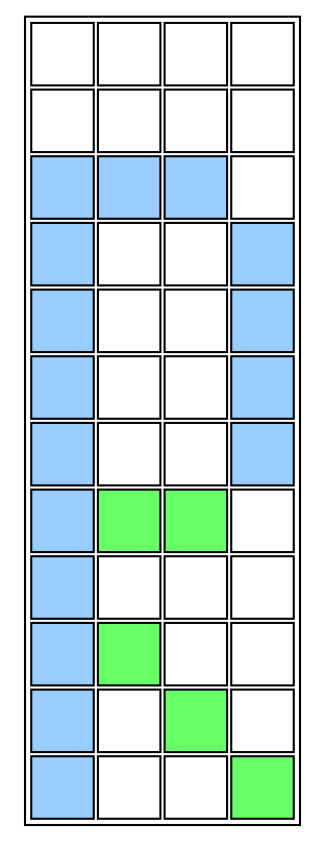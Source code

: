 digraph  imagen {
 node [shape=plaintext]; 
struct1 [label=< <TABLE border="1">
<TR>
<TD WIDTH="30" HEIGHT="30" BORDER="1" BGCOLOR=" #ffffff "></TD>
<TD WIDTH="30" HEIGHT="30" BORDER="1" BGCOLOR=" #ffffff "></TD>
<TD WIDTH="30" HEIGHT="30" BORDER="1" BGCOLOR=" #ffffff "></TD>
<TD WIDTH="30" HEIGHT="30" BORDER="1" BGCOLOR=" #ffffff "></TD>
</TR>
<TR>
<TD WIDTH="30" HEIGHT="30" BORDER="1" BGCOLOR=" #ffffff "></TD>
<TD WIDTH="30" HEIGHT="30" BORDER="1" BGCOLOR=" #ffffff "></TD>
<TD WIDTH="30" HEIGHT="30" BORDER="1" BGCOLOR=" #ffffff "></TD>
<TD WIDTH="30" HEIGHT="30" BORDER="1" BGCOLOR=" #ffffff "></TD>
</TR>
<TR>
<TD WIDTH="30" HEIGHT="30" BORDER="1" BGCOLOR=" #99CCFF "></TD>
<TD WIDTH="30" HEIGHT="30" BORDER="1" BGCOLOR=" #99CCFF "></TD>
<TD WIDTH="30" HEIGHT="30" BORDER="1" BGCOLOR=" #99CCFF "></TD>
<TD WIDTH="30" HEIGHT="30" BORDER="1" BGCOLOR=" #ffffff "></TD>
</TR>
<TR>
<TD WIDTH="30" HEIGHT="30" BORDER="1" BGCOLOR=" #99CCFF "></TD>
<TD WIDTH="30" HEIGHT="30" BORDER="1" BGCOLOR=" #ffffff "></TD>
<TD WIDTH="30" HEIGHT="30" BORDER="1" BGCOLOR=" #ffffff "></TD>
<TD WIDTH="30" HEIGHT="30" BORDER="1" BGCOLOR=" #99CCFF "></TD>
</TR>
<TR>
<TD WIDTH="30" HEIGHT="30" BORDER="1" BGCOLOR=" #99CCFF "></TD>
<TD WIDTH="30" HEIGHT="30" BORDER="1" BGCOLOR=" #ffffff "></TD>
<TD WIDTH="30" HEIGHT="30" BORDER="1" BGCOLOR=" #ffffff "></TD>
<TD WIDTH="30" HEIGHT="30" BORDER="1" BGCOLOR=" #99CCFF "></TD>
</TR>
<TR>
<TD WIDTH="30" HEIGHT="30" BORDER="1" BGCOLOR=" #99CCFF "></TD>
<TD WIDTH="30" HEIGHT="30" BORDER="1" BGCOLOR=" #ffffff "></TD>
<TD WIDTH="30" HEIGHT="30" BORDER="1" BGCOLOR=" #ffffff "></TD>
<TD WIDTH="30" HEIGHT="30" BORDER="1" BGCOLOR=" #99CCFF "></TD>
</TR>
<TR>
<TD WIDTH="30" HEIGHT="30" BORDER="1" BGCOLOR=" #99CCFF "></TD>
<TD WIDTH="30" HEIGHT="30" BORDER="1" BGCOLOR=" #ffffff "></TD>
<TD WIDTH="30" HEIGHT="30" BORDER="1" BGCOLOR=" #ffffff "></TD>
<TD WIDTH="30" HEIGHT="30" BORDER="1" BGCOLOR=" #99CCFF "></TD>
</TR>
<TR>
<TD WIDTH="30" HEIGHT="30" BORDER="1" BGCOLOR=" #99CCFF "></TD>
<TD WIDTH="30" HEIGHT="30" BORDER="1" BGCOLOR=" #66FF66 "></TD>
<TD WIDTH="30" HEIGHT="30" BORDER="1" BGCOLOR=" #66FF66 "></TD>
<TD WIDTH="30" HEIGHT="30" BORDER="1" BGCOLOR=" #ffffff "></TD>
</TR>
<TR>
<TD WIDTH="30" HEIGHT="30" BORDER="1" BGCOLOR=" #99CCFF "></TD>
<TD WIDTH="30" HEIGHT="30" BORDER="1" BGCOLOR=" #ffffff "></TD>
<TD WIDTH="30" HEIGHT="30" BORDER="1" BGCOLOR=" #ffffff "></TD>
<TD WIDTH="30" HEIGHT="30" BORDER="1" BGCOLOR=" #ffffff "></TD>
</TR>
<TR>
<TD WIDTH="30" HEIGHT="30" BORDER="1" BGCOLOR=" #99CCFF "></TD>
<TD WIDTH="30" HEIGHT="30" BORDER="1" BGCOLOR=" #66FF66 "></TD>
<TD WIDTH="30" HEIGHT="30" BORDER="1" BGCOLOR=" #ffffff "></TD>
<TD WIDTH="30" HEIGHT="30" BORDER="1" BGCOLOR=" #ffffff "></TD>
</TR>
<TR>
<TD WIDTH="30" HEIGHT="30" BORDER="1" BGCOLOR=" #99CCFF "></TD>
<TD WIDTH="30" HEIGHT="30" BORDER="1" BGCOLOR=" #ffffff "></TD>
<TD WIDTH="30" HEIGHT="30" BORDER="1" BGCOLOR=" #66FF66 "></TD>
<TD WIDTH="30" HEIGHT="30" BORDER="1" BGCOLOR=" #ffffff "></TD>
</TR>
<TR>
<TD WIDTH="30" HEIGHT="30" BORDER="1" BGCOLOR=" #99CCFF "></TD>
<TD WIDTH="30" HEIGHT="30" BORDER="1" BGCOLOR=" #ffffff "></TD>
<TD WIDTH="30" HEIGHT="30" BORDER="1" BGCOLOR=" #ffffff "></TD>
<TD WIDTH="30" HEIGHT="30" BORDER="1" BGCOLOR=" #66FF66 "></TD>
</TR>
</TABLE>>];
}
